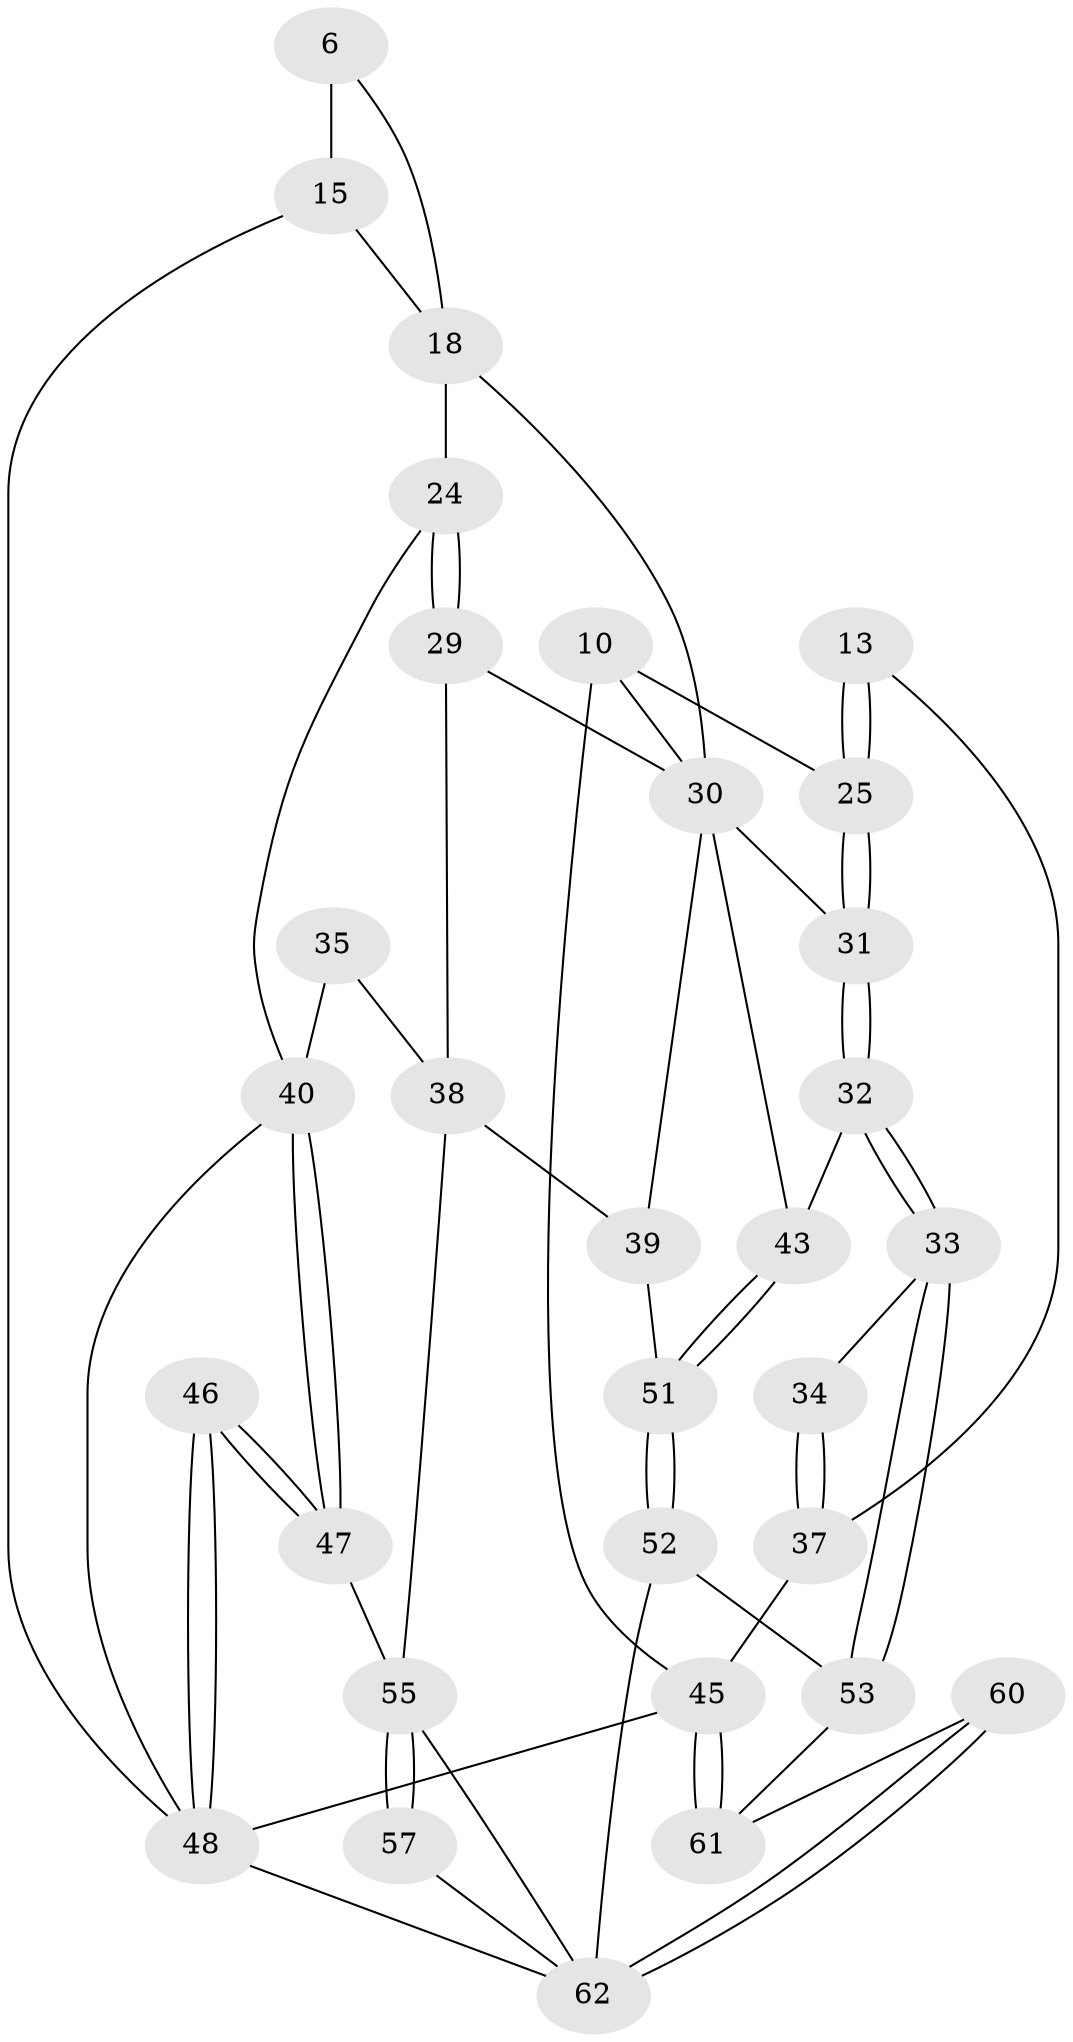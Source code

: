 // original degree distribution, {3: 0.03225806451612903, 6: 0.20967741935483872, 5: 0.5161290322580645, 4: 0.24193548387096775}
// Generated by graph-tools (version 1.1) at 2025/59/03/09/25 04:59:46]
// undirected, 31 vertices, 64 edges
graph export_dot {
graph [start="1"]
  node [color=gray90,style=filled];
  6 [pos="+0.5922894772262858+0.12532257810351272",super="+1"];
  10 [pos="+0.3124942164779057+0",super="+5+9"];
  13 [pos="+0.1791589759952171+0.2758811757827687"];
  15 [pos="+0.7729471335803187+0.09274029031424168",super="+2"];
  18 [pos="+0.6645156309278274+0.28608211419210006",super="+7+17+16"];
  24 [pos="+0.7716987918268204+0.35581004548051",super="+23"];
  25 [pos="+0.21587852363954474+0.3083505195750477",super="+19+14"];
  29 [pos="+0.7047880667105252+0.39570946892689796"];
  30 [pos="+0.4586766855370678+0.38751277964297626",super="+28+27"];
  31 [pos="+0.2678732868577088+0.3896769341802249"];
  32 [pos="+0.21191247036337704+0.539795803098532"];
  33 [pos="+0.14593391906039907+0.5611970274725328"];
  34 [pos="+0+0.5215507920415808"];
  35 [pos="+0.8372717908034651+0.49247777213587235"];
  37 [pos="+0+0.5365239940518519",super="+11+12"];
  38 [pos="+0.7261440416727813+0.5822426580241941",super="+36"];
  39 [pos="+0.6180892579377348+0.5677264367145558"];
  40 [pos="+0.9322057465564414+0.5115183474221296",super="+21+22"];
  43 [pos="+0.33218591819718774+0.5726877976609562",super="+42"];
  45 [pos="+0+1",super="+4+44"];
  46 [pos="+1+0.6423573274254335"];
  47 [pos="+1+0.6129359329385886"];
  48 [pos="+1+1",super="+3+20"];
  51 [pos="+0.42176920147427266+0.7036538427883083",super="+41"];
  52 [pos="+0.4201582527710599+0.7154047962441312"];
  53 [pos="+0.21496180214098037+0.7697017883196025"];
  55 [pos="+1+1",super="+49+50"];
  57 [pos="+0.7432822108806098+0.7234652866913748"];
  60 [pos="+0.3751554017622734+1"];
  61 [pos="+0.3049788571531431+1",super="+56"];
  62 [pos="+0.7659360230014467+1",super="+54+58+59"];
  6 -- 15 [weight=2];
  6 -- 18;
  10 -- 45;
  10 -- 25 [weight=2];
  10 -- 30;
  13 -- 25 [weight=2];
  13 -- 25;
  13 -- 37;
  15 -- 48;
  15 -- 18;
  18 -- 24 [weight=2];
  18 -- 30 [weight=2];
  24 -- 29;
  24 -- 29;
  24 -- 40;
  25 -- 31;
  25 -- 31;
  29 -- 38;
  29 -- 30;
  30 -- 31;
  30 -- 43;
  30 -- 39;
  31 -- 32;
  31 -- 32;
  32 -- 33;
  32 -- 33;
  32 -- 43;
  33 -- 34;
  33 -- 53;
  33 -- 53;
  34 -- 37 [weight=2];
  34 -- 37;
  35 -- 40 [weight=2];
  35 -- 38;
  37 -- 45 [weight=2];
  38 -- 39;
  38 -- 55;
  39 -- 51;
  40 -- 47;
  40 -- 47;
  40 -- 48;
  43 -- 51 [weight=2];
  43 -- 51;
  45 -- 61 [weight=2];
  45 -- 61;
  45 -- 48 [weight=2];
  46 -- 47;
  46 -- 47;
  46 -- 48 [weight=2];
  46 -- 48;
  47 -- 55;
  48 -- 62;
  51 -- 52;
  51 -- 52;
  52 -- 53;
  52 -- 62;
  53 -- 61;
  55 -- 57 [weight=2];
  55 -- 57;
  55 -- 62;
  57 -- 62;
  60 -- 61;
  60 -- 62 [weight=2];
  60 -- 62;
}
